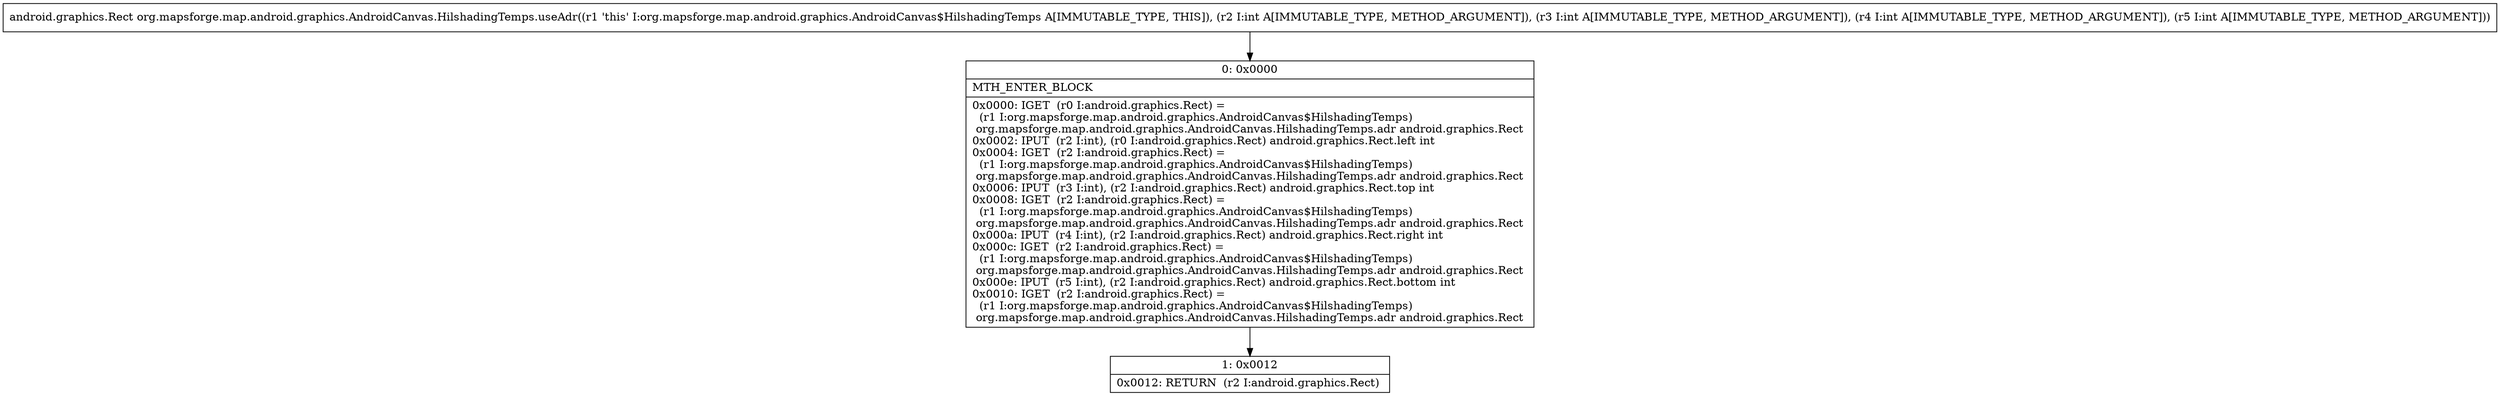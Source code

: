 digraph "CFG fororg.mapsforge.map.android.graphics.AndroidCanvas.HilshadingTemps.useAdr(IIII)Landroid\/graphics\/Rect;" {
Node_0 [shape=record,label="{0\:\ 0x0000|MTH_ENTER_BLOCK\l|0x0000: IGET  (r0 I:android.graphics.Rect) = \l  (r1 I:org.mapsforge.map.android.graphics.AndroidCanvas$HilshadingTemps)\l org.mapsforge.map.android.graphics.AndroidCanvas.HilshadingTemps.adr android.graphics.Rect \l0x0002: IPUT  (r2 I:int), (r0 I:android.graphics.Rect) android.graphics.Rect.left int \l0x0004: IGET  (r2 I:android.graphics.Rect) = \l  (r1 I:org.mapsforge.map.android.graphics.AndroidCanvas$HilshadingTemps)\l org.mapsforge.map.android.graphics.AndroidCanvas.HilshadingTemps.adr android.graphics.Rect \l0x0006: IPUT  (r3 I:int), (r2 I:android.graphics.Rect) android.graphics.Rect.top int \l0x0008: IGET  (r2 I:android.graphics.Rect) = \l  (r1 I:org.mapsforge.map.android.graphics.AndroidCanvas$HilshadingTemps)\l org.mapsforge.map.android.graphics.AndroidCanvas.HilshadingTemps.adr android.graphics.Rect \l0x000a: IPUT  (r4 I:int), (r2 I:android.graphics.Rect) android.graphics.Rect.right int \l0x000c: IGET  (r2 I:android.graphics.Rect) = \l  (r1 I:org.mapsforge.map.android.graphics.AndroidCanvas$HilshadingTemps)\l org.mapsforge.map.android.graphics.AndroidCanvas.HilshadingTemps.adr android.graphics.Rect \l0x000e: IPUT  (r5 I:int), (r2 I:android.graphics.Rect) android.graphics.Rect.bottom int \l0x0010: IGET  (r2 I:android.graphics.Rect) = \l  (r1 I:org.mapsforge.map.android.graphics.AndroidCanvas$HilshadingTemps)\l org.mapsforge.map.android.graphics.AndroidCanvas.HilshadingTemps.adr android.graphics.Rect \l}"];
Node_1 [shape=record,label="{1\:\ 0x0012|0x0012: RETURN  (r2 I:android.graphics.Rect) \l}"];
MethodNode[shape=record,label="{android.graphics.Rect org.mapsforge.map.android.graphics.AndroidCanvas.HilshadingTemps.useAdr((r1 'this' I:org.mapsforge.map.android.graphics.AndroidCanvas$HilshadingTemps A[IMMUTABLE_TYPE, THIS]), (r2 I:int A[IMMUTABLE_TYPE, METHOD_ARGUMENT]), (r3 I:int A[IMMUTABLE_TYPE, METHOD_ARGUMENT]), (r4 I:int A[IMMUTABLE_TYPE, METHOD_ARGUMENT]), (r5 I:int A[IMMUTABLE_TYPE, METHOD_ARGUMENT])) }"];
MethodNode -> Node_0;
Node_0 -> Node_1;
}

